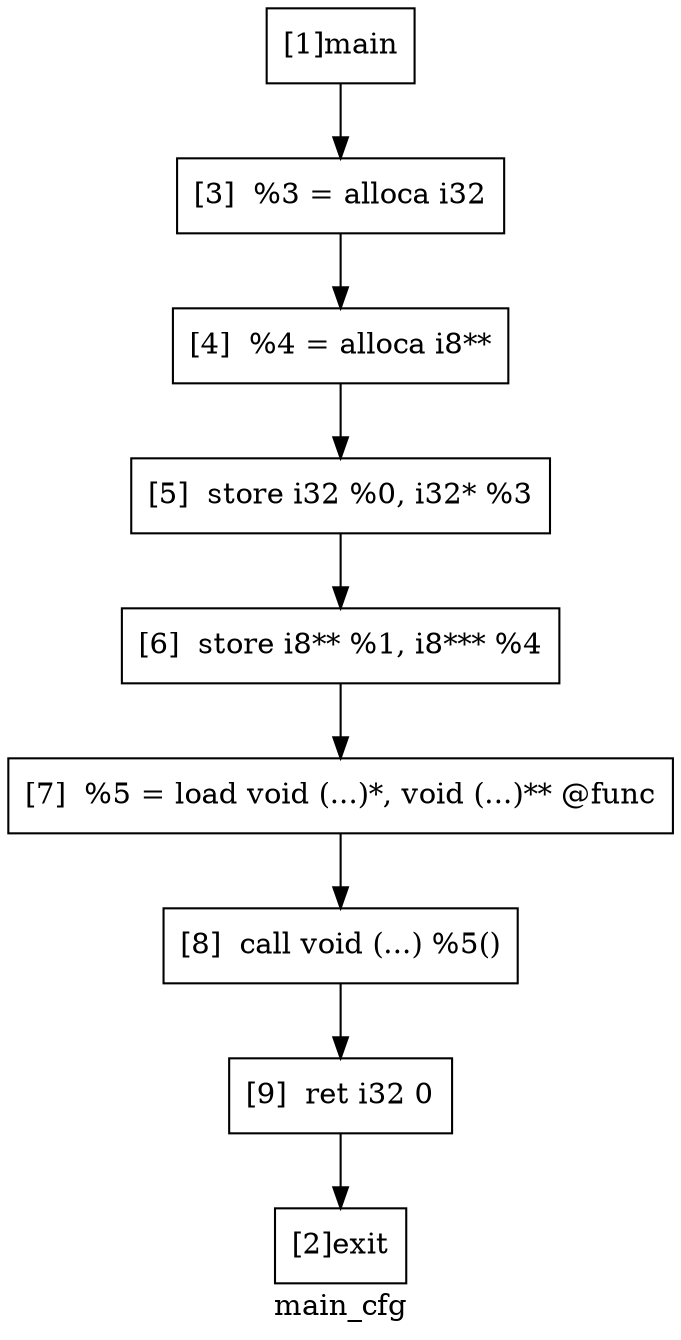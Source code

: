 digraph "main_cfg"{
	label="main_cfg";


	// Define the nodes
	N1 [shape=rectangle, color=black,label="[1]main"];
	N2 [shape=rectangle, color=black,label="[2]exit"];
	N3 [shape=rectangle, color=black,label="[3]  %3 = alloca i32"];
	N4 [shape=rectangle, color=black,label="[4]  %4 = alloca i8**"];
	N5 [shape=rectangle, color=black,label="[5]  store i32 %0, i32* %3"];
	N6 [shape=rectangle, color=black,label="[6]  store i8** %1, i8*** %4"];
	N7 [shape=rectangle, color=black,label="[7]  %5 = load void (...)*, void (...)** @func"];
	N8 [shape=rectangle, color=black,label="[8]  call void (...) %5()"];
	N9 [shape=rectangle, color=black,label="[9]  ret i32 0"];


	// Define the edges
	N1 -> N3[color=black,label=""];
	N3 -> N4[color=black,label=""];
	N4 -> N5[color=black,label=""];
	N5 -> N6[color=black,label=""];
	N6 -> N7[color=black,label=""];
	N7 -> N8[color=black,label=""];
	N8 -> N9[color=black,label=""];
	N9 -> N2[color=black,label=""];
}
